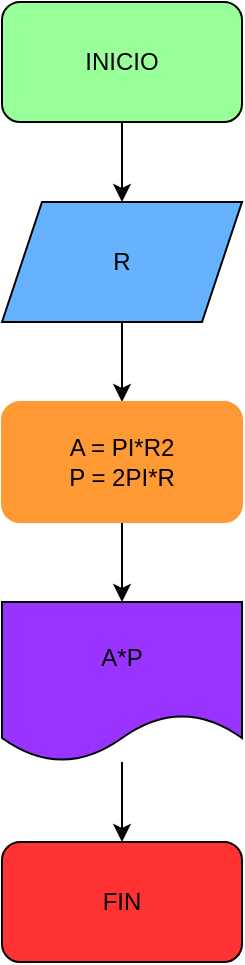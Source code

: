 <mxfile>
    <diagram id="j66rxkHl_ys92ZHiUvb3" name="Página-1">
        <mxGraphModel dx="779" dy="479" grid="1" gridSize="10" guides="1" tooltips="1" connect="1" arrows="1" fold="1" page="1" pageScale="1" pageWidth="827" pageHeight="1169" math="0" shadow="0">
            <root>
                <mxCell id="0"/>
                <mxCell id="1" parent="0"/>
                <mxCell id="4" value="" style="edgeStyle=none;html=1;" edge="1" parent="1" source="2" target="3">
                    <mxGeometry relative="1" as="geometry"/>
                </mxCell>
                <mxCell id="2" value="INICIO" style="rounded=1;whiteSpace=wrap;html=1;fillColor=#99FF99;" vertex="1" parent="1">
                    <mxGeometry x="280" y="20" width="120" height="60" as="geometry"/>
                </mxCell>
                <mxCell id="6" value="" style="edgeStyle=none;html=1;" edge="1" parent="1" source="3" target="5">
                    <mxGeometry relative="1" as="geometry"/>
                </mxCell>
                <mxCell id="3" value="R" style="shape=parallelogram;perimeter=parallelogramPerimeter;whiteSpace=wrap;html=1;fixedSize=1;fillColor=#66B2FF;" vertex="1" parent="1">
                    <mxGeometry x="280" y="120" width="120" height="60" as="geometry"/>
                </mxCell>
                <mxCell id="8" value="" style="edgeStyle=none;html=1;" edge="1" parent="1" source="5" target="7">
                    <mxGeometry relative="1" as="geometry"/>
                </mxCell>
                <mxCell id="5" value="A = PI*R2&lt;br&gt;P = 2PI*R" style="rounded=1;whiteSpace=wrap;html=1;align=center;strokeColor=#FF9933;fillColor=#FF9933;" vertex="1" parent="1">
                    <mxGeometry x="280" y="220" width="120" height="60" as="geometry"/>
                </mxCell>
                <mxCell id="10" value="" style="edgeStyle=none;html=1;" edge="1" parent="1" source="7" target="9">
                    <mxGeometry relative="1" as="geometry"/>
                </mxCell>
                <mxCell id="7" value="A*P" style="shape=document;whiteSpace=wrap;html=1;boundedLbl=1;fillColor=#9933FF;" vertex="1" parent="1">
                    <mxGeometry x="280" y="320" width="120" height="80" as="geometry"/>
                </mxCell>
                <mxCell id="9" value="FIN" style="rounded=1;whiteSpace=wrap;html=1;fillColor=#FF3333;" vertex="1" parent="1">
                    <mxGeometry x="280" y="440" width="120" height="60" as="geometry"/>
                </mxCell>
            </root>
        </mxGraphModel>
    </diagram>
</mxfile>